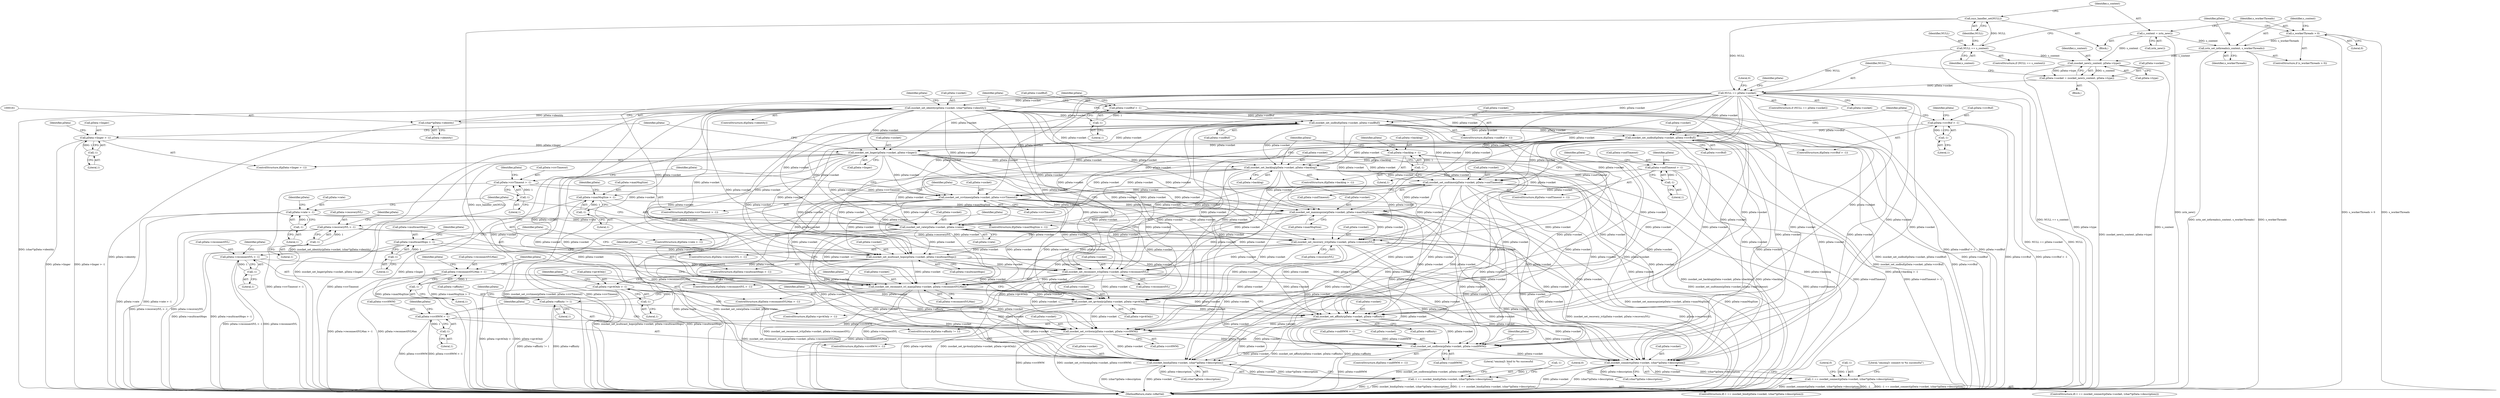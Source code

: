 digraph "0_rsyslog_062d0c671a29f7c6f7dff4a2f1f35df375bbb30b_0@API" {
"1000367" [label="(Call,zsocket_set_rcvhwm(pData->socket, pData->rcvHWM))"];
"1000186" [label="(Call,zsocket_set_sndbuf(pData->socket, pData->rcvBuf))"];
"1000156" [label="(Call,zsocket_set_identity(pData->socket, (char*)pData->identity))"];
"1000135" [label="(Call,NULL == pData->socket)"];
"1000113" [label="(Call,zsys_handler_set(NULL))"];
"1000109" [label="(Call,NULL == s_context)"];
"1000125" [label="(Call,pData->socket = zsocket_new(s_context, pData->type))"];
"1000129" [label="(Call,zsocket_new(s_context, pData->type))"];
"1000122" [label="(Call,zctx_set_iothreads(s_context, s_workerThreads))"];
"1000115" [label="(Call,s_context = zctx_new())"];
"1000119" [label="(Call,s_workerThreads > 0)"];
"1000160" [label="(Call,(char*)pData->identity)"];
"1000172" [label="(Call,zsocket_set_sndbuf(pData->socket, pData->sndBuf))"];
"1000166" [label="(Call,pData->sndBuf > -1)"];
"1000170" [label="(Call,-1)"];
"1000180" [label="(Call,pData->rcvBuf > -1)"];
"1000184" [label="(Call,-1)"];
"1000200" [label="(Call,zsocket_set_linger(pData->socket, pData->linger))"];
"1000194" [label="(Call,pData->linger > -1)"];
"1000198" [label="(Call,-1)"];
"1000284" [label="(Call,zsocket_set_recovery_ivl(pData->socket, pData->recoveryIVL))"];
"1000228" [label="(Call,zsocket_set_sndtimeo(pData->socket, pData->sndTimeout))"];
"1000214" [label="(Call,zsocket_set_backlog(pData->socket, pData->backlog))"];
"1000208" [label="(Call,pData->backlog > -1)"];
"1000212" [label="(Call,-1)"];
"1000222" [label="(Call,pData->sndTimeout > -1)"];
"1000226" [label="(Call,-1)"];
"1000270" [label="(Call,zsocket_set_rate(pData->socket, pData->rate))"];
"1000256" [label="(Call,zsocket_set_maxmsgsize(pData->socket, pData->maxMsgSize))"];
"1000242" [label="(Call,zsocket_set_rcvtimeo(pData->socket, pData->rcvTimeout))"];
"1000236" [label="(Call,pData->rcvTimeout > -1)"];
"1000240" [label="(Call,-1)"];
"1000250" [label="(Call,pData->maxMsgSize > -1)"];
"1000254" [label="(Call,-1)"];
"1000264" [label="(Call,pData->rate > -1)"];
"1000268" [label="(Call,-1)"];
"1000278" [label="(Call,pData->recoveryIVL > -1)"];
"1000282" [label="(Call,-1)"];
"1000298" [label="(Call,zsocket_set_multicast_hops(pData->socket, pData->multicastHops))"];
"1000292" [label="(Call,pData->multicastHops > -1)"];
"1000296" [label="(Call,-1)"];
"1000312" [label="(Call,zsocket_set_reconnect_ivl(pData->socket, pData->reconnectIVL))"];
"1000306" [label="(Call,pData->reconnectIVL > -1)"];
"1000310" [label="(Call,-1)"];
"1000353" [label="(Call,zsocket_set_affinity(pData->socket, pData->affinity))"];
"1000326" [label="(Call,zsocket_set_reconnect_ivl_max(pData->socket, pData->reconnectIVLMax))"];
"1000320" [label="(Call,pData->reconnectIVLMax > -1)"];
"1000324" [label="(Call,-1)"];
"1000340" [label="(Call,zsocket_set_ipv4only(pData->socket, pData->ipv4Only))"];
"1000334" [label="(Call,pData->ipv4Only > -1)"];
"1000338" [label="(Call,-1)"];
"1000348" [label="(Call,pData->affinity != 1)"];
"1000361" [label="(Call,pData->rcvHWM > -1)"];
"1000365" [label="(Call,-1)"];
"1000381" [label="(Call,zsocket_set_sndhwm(pData->socket, pData->sndHWM))"];
"1000399" [label="(Call,zsocket_bind(pData->socket, (char*)pData->description))"];
"1000396" [label="(Call,-1 == zsocket_bind(pData->socket, (char*)pData->description))"];
"1000431" [label="(Call,zsocket_connect(pData->socket, (char*)pData->description))"];
"1000428" [label="(Call,-1 == zsocket_connect(pData->socket, (char*)pData->description))"];
"1000396" [label="(Call,-1 == zsocket_bind(pData->socket, (char*)pData->description))"];
"1000381" [label="(Call,zsocket_set_sndhwm(pData->socket, pData->sndHWM))"];
"1000246" [label="(Call,pData->rcvTimeout)"];
"1000244" [label="(Identifier,pData)"];
"1000249" [label="(ControlStructure,if(pData->maxMsgSize > -1))"];
"1000195" [label="(Call,pData->linger)"];
"1000228" [label="(Call,zsocket_set_sndtimeo(pData->socket, pData->sndTimeout))"];
"1000180" [label="(Call,pData->rcvBuf > -1)"];
"1000272" [label="(Identifier,pData)"];
"1000296" [label="(Call,-1)"];
"1000354" [label="(Call,pData->socket)"];
"1000142" [label="(Literal,0)"];
"1000282" [label="(Call,-1)"];
"1000363" [label="(Identifier,pData)"];
"1000314" [label="(Identifier,pData)"];
"1000330" [label="(Call,pData->reconnectIVLMax)"];
"1000235" [label="(ControlStructure,if(pData->rcvTimeout > -1))"];
"1000123" [label="(Identifier,s_context)"];
"1000251" [label="(Call,pData->maxMsgSize)"];
"1000300" [label="(Identifier,pData)"];
"1000266" [label="(Identifier,pData)"];
"1000258" [label="(Identifier,pData)"];
"1000216" [label="(Identifier,pData)"];
"1000257" [label="(Call,pData->socket)"];
"1000111" [label="(Identifier,s_context)"];
"1000106" [label="(Block,)"];
"1000112" [label="(Block,)"];
"1000280" [label="(Identifier,pData)"];
"1000198" [label="(Call,-1)"];
"1000297" [label="(Literal,1)"];
"1000340" [label="(Call,zsocket_set_ipv4only(pData->socket, pData->ipv4Only))"];
"1000342" [label="(Identifier,pData)"];
"1000193" [label="(ControlStructure,if(pData->linger > -1))"];
"1000427" [label="(ControlStructure,if(-1 == zsocket_connect(pData->socket, (char*)pData->description)))"];
"1000241" [label="(Literal,1)"];
"1000212" [label="(Call,-1)"];
"1000236" [label="(Call,pData->rcvTimeout > -1)"];
"1000328" [label="(Identifier,pData)"];
"1000114" [label="(Identifier,NULL)"];
"1000277" [label="(ControlStructure,if(pData->recoveryIVL > -1))"];
"1000166" [label="(Call,pData->sndBuf > -1)"];
"1000181" [label="(Call,pData->rcvBuf)"];
"1000121" [label="(Literal,0)"];
"1000302" [label="(Call,pData->multicastHops)"];
"1000335" [label="(Call,pData->ipv4Only)"];
"1000182" [label="(Identifier,pData)"];
"1000194" [label="(Call,pData->linger > -1)"];
"1000213" [label="(Literal,1)"];
"1000385" [label="(Call,pData->sndHWM)"];
"1000210" [label="(Identifier,pData)"];
"1000350" [label="(Identifier,pData)"];
"1000400" [label="(Call,pData->socket)"];
"1000226" [label="(Call,-1)"];
"1000320" [label="(Call,pData->reconnectIVLMax > -1)"];
"1000344" [label="(Call,pData->ipv4Only)"];
"1000391" [label="(Identifier,pData)"];
"1000162" [label="(Call,pData->identity)"];
"1000156" [label="(Call,zsocket_set_identity(pData->socket, (char*)pData->identity))"];
"1000108" [label="(ControlStructure,if (NULL == s_context))"];
"1000242" [label="(Call,zsocket_set_rcvtimeo(pData->socket, pData->rcvTimeout))"];
"1000265" [label="(Call,pData->rate)"];
"1000118" [label="(ControlStructure,if (s_workerThreads > 0))"];
"1000375" [label="(Call,pData->sndHWM > -1)"];
"1000325" [label="(Literal,1)"];
"1000312" [label="(Call,zsocket_set_reconnect_ivl(pData->socket, pData->reconnectIVL))"];
"1000135" [label="(Call,NULL == pData->socket)"];
"1000284" [label="(Call,zsocket_set_recovery_ivl(pData->socket, pData->recoveryIVL))"];
"1000129" [label="(Call,zsocket_new(s_context, pData->type))"];
"1000176" [label="(Call,pData->sndBuf)"];
"1000232" [label="(Call,pData->sndTimeout)"];
"1000209" [label="(Call,pData->backlog)"];
"1000240" [label="(Call,-1)"];
"1000185" [label="(Literal,1)"];
"1000222" [label="(Call,pData->sndTimeout > -1)"];
"1000260" [label="(Call,pData->maxMsgSize)"];
"1000229" [label="(Call,pData->socket)"];
"1000252" [label="(Identifier,pData)"];
"1000274" [label="(Call,pData->rate)"];
"1000134" [label="(ControlStructure,if (NULL == pData->socket))"];
"1000442" [label="(Literal,0)"];
"1000366" [label="(Literal,1)"];
"1000298" [label="(Call,zsocket_set_multicast_hops(pData->socket, pData->multicastHops))"];
"1000431" [label="(Call,zsocket_connect(pData->socket, (char*)pData->description))"];
"1000305" [label="(ControlStructure,if(pData->reconnectIVL > -1))"];
"1000152" [label="(ControlStructure,if(pData->identity))"];
"1000207" [label="(ControlStructure,if(pData->backlog > -1))"];
"1000126" [label="(Call,pData->socket)"];
"1000238" [label="(Identifier,pData)"];
"1000199" [label="(Literal,1)"];
"1000324" [label="(Call,-1)"];
"1000263" [label="(ControlStructure,if(pData->rate > -1))"];
"1000341" [label="(Call,pData->socket)"];
"1000116" [label="(Identifier,s_context)"];
"1000214" [label="(Call,zsocket_set_backlog(pData->socket, pData->backlog))"];
"1000137" [label="(Call,pData->socket)"];
"1000204" [label="(Call,pData->linger)"];
"1000285" [label="(Call,pData->socket)"];
"1000269" [label="(Literal,1)"];
"1000171" [label="(Literal,1)"];
"1000256" [label="(Call,zsocket_set_maxmsgsize(pData->socket, pData->maxMsgSize))"];
"1000188" [label="(Identifier,pData)"];
"1000255" [label="(Literal,1)"];
"1000279" [label="(Call,pData->recoveryIVL)"];
"1000250" [label="(Call,pData->maxMsgSize > -1)"];
"1000459" [label="(MethodReturn,static rsRetVal)"];
"1000352" [label="(Literal,1)"];
"1000432" [label="(Call,pData->socket)"];
"1000334" [label="(Call,pData->ipv4Only > -1)"];
"1000327" [label="(Call,pData->socket)"];
"1000365" [label="(Call,-1)"];
"1000336" [label="(Identifier,pData)"];
"1000154" [label="(Identifier,pData)"];
"1000362" [label="(Call,pData->rcvHWM)"];
"1000117" [label="(Call,zctx_new())"];
"1000119" [label="(Call,s_workerThreads > 0)"];
"1000237" [label="(Call,pData->rcvTimeout)"];
"1000268" [label="(Call,-1)"];
"1000283" [label="(Literal,1)"];
"1000353" [label="(Call,zsocket_set_affinity(pData->socket, pData->affinity))"];
"1000110" [label="(Identifier,NULL)"];
"1000173" [label="(Call,pData->socket)"];
"1000170" [label="(Call,-1)"];
"1000395" [label="(ControlStructure,if(-1 == zsocket_bind(pData->socket, (char*)pData->description)))"];
"1000374" [label="(ControlStructure,if(pData->sndHWM > -1))"];
"1000270" [label="(Call,zsocket_set_rate(pData->socket, pData->rate))"];
"1000223" [label="(Call,pData->sndTimeout)"];
"1000308" [label="(Identifier,pData)"];
"1000113" [label="(Call,zsys_handler_set(NULL))"];
"1000421" [label="(Literal,\"omzmq3: bind to %s successful\n\")"];
"1000254" [label="(Call,-1)"];
"1000311" [label="(Literal,1)"];
"1000347" [label="(ControlStructure,if(pData->affinity != 1))"];
"1000349" [label="(Call,pData->affinity)"];
"1000397" [label="(Call,-1)"];
"1000357" [label="(Call,pData->affinity)"];
"1000310" [label="(Call,-1)"];
"1000165" [label="(ControlStructure,if(pData->sndBuf > -1))"];
"1000382" [label="(Call,pData->socket)"];
"1000202" [label="(Identifier,pData)"];
"1000339" [label="(Literal,1)"];
"1000371" [label="(Call,pData->rcvHWM)"];
"1000367" [label="(Call,zsocket_set_rcvhwm(pData->socket, pData->rcvHWM))"];
"1000122" [label="(Call,zctx_set_iothreads(s_context, s_workerThreads))"];
"1000187" [label="(Call,pData->socket)"];
"1000326" [label="(Call,zsocket_set_reconnect_ivl_max(pData->socket, pData->reconnectIVLMax))"];
"1000196" [label="(Identifier,pData)"];
"1000333" [label="(ControlStructure,if(pData->ipv4Only > -1))"];
"1000167" [label="(Call,pData->sndBuf)"];
"1000360" [label="(ControlStructure,if(pData->rcvHWM > -1))"];
"1000127" [label="(Identifier,pData)"];
"1000307" [label="(Call,pData->reconnectIVL)"];
"1000286" [label="(Identifier,pData)"];
"1000403" [label="(Call,(char*)pData->description)"];
"1000243" [label="(Call,pData->socket)"];
"1000338" [label="(Call,-1)"];
"1000299" [label="(Call,pData->socket)"];
"1000361" [label="(Call,pData->rcvHWM > -1)"];
"1000291" [label="(ControlStructure,if(pData->multicastHops > -1))"];
"1000109" [label="(Call,NULL == s_context)"];
"1000190" [label="(Call,pData->rcvBuf)"];
"1000428" [label="(Call,-1 == zsocket_connect(pData->socket, (char*)pData->description))"];
"1000124" [label="(Identifier,s_workerThreads)"];
"1000399" [label="(Call,zsocket_bind(pData->socket, (char*)pData->description))"];
"1000369" [label="(Identifier,pData)"];
"1000157" [label="(Call,pData->socket)"];
"1000321" [label="(Call,pData->reconnectIVLMax)"];
"1000294" [label="(Identifier,pData)"];
"1000200" [label="(Call,zsocket_set_linger(pData->socket, pData->linger))"];
"1000168" [label="(Identifier,pData)"];
"1000316" [label="(Call,pData->reconnectIVL)"];
"1000115" [label="(Call,s_context = zctx_new())"];
"1000348" [label="(Call,pData->affinity != 1)"];
"1000227" [label="(Literal,1)"];
"1000186" [label="(Call,zsocket_set_sndbuf(pData->socket, pData->rcvBuf))"];
"1000136" [label="(Identifier,NULL)"];
"1000319" [label="(ControlStructure,if(pData->reconnectIVLMax > -1))"];
"1000172" [label="(Call,zsocket_set_sndbuf(pData->socket, pData->sndBuf))"];
"1000160" [label="(Call,(char*)pData->identity)"];
"1000174" [label="(Identifier,pData)"];
"1000355" [label="(Identifier,pData)"];
"1000377" [label="(Identifier,pData)"];
"1000131" [label="(Call,pData->type)"];
"1000221" [label="(ControlStructure,if(pData->sndTimeout > -1))"];
"1000230" [label="(Identifier,pData)"];
"1000313" [label="(Call,pData->socket)"];
"1000184" [label="(Call,-1)"];
"1000429" [label="(Call,-1)"];
"1000271" [label="(Call,pData->socket)"];
"1000292" [label="(Call,pData->multicastHops > -1)"];
"1000201" [label="(Call,pData->socket)"];
"1000125" [label="(Call,pData->socket = zsocket_new(s_context, pData->type))"];
"1000306" [label="(Call,pData->reconnectIVL > -1)"];
"1000120" [label="(Identifier,s_workerThreads)"];
"1000453" [label="(Literal,\"omzmq3: connect to %s successful\")"];
"1000288" [label="(Call,pData->recoveryIVL)"];
"1000224" [label="(Identifier,pData)"];
"1000322" [label="(Identifier,pData)"];
"1000264" [label="(Call,pData->rate > -1)"];
"1000278" [label="(Call,pData->recoveryIVL > -1)"];
"1000410" [label="(Literal,0)"];
"1000130" [label="(Identifier,s_context)"];
"1000208" [label="(Call,pData->backlog > -1)"];
"1000218" [label="(Call,pData->backlog)"];
"1000435" [label="(Call,(char*)pData->description)"];
"1000179" [label="(ControlStructure,if(pData->rcvBuf > -1))"];
"1000368" [label="(Call,pData->socket)"];
"1000293" [label="(Call,pData->multicastHops)"];
"1000215" [label="(Call,pData->socket)"];
"1000367" -> "1000360"  [label="AST: "];
"1000367" -> "1000371"  [label="CFG: "];
"1000368" -> "1000367"  [label="AST: "];
"1000371" -> "1000367"  [label="AST: "];
"1000377" -> "1000367"  [label="CFG: "];
"1000367" -> "1000459"  [label="DDG: zsocket_set_rcvhwm(pData->socket, pData->rcvHWM)"];
"1000367" -> "1000459"  [label="DDG: pData->rcvHWM"];
"1000186" -> "1000367"  [label="DDG: pData->socket"];
"1000200" -> "1000367"  [label="DDG: pData->socket"];
"1000284" -> "1000367"  [label="DDG: pData->socket"];
"1000156" -> "1000367"  [label="DDG: pData->socket"];
"1000298" -> "1000367"  [label="DDG: pData->socket"];
"1000312" -> "1000367"  [label="DDG: pData->socket"];
"1000228" -> "1000367"  [label="DDG: pData->socket"];
"1000172" -> "1000367"  [label="DDG: pData->socket"];
"1000214" -> "1000367"  [label="DDG: pData->socket"];
"1000256" -> "1000367"  [label="DDG: pData->socket"];
"1000353" -> "1000367"  [label="DDG: pData->socket"];
"1000326" -> "1000367"  [label="DDG: pData->socket"];
"1000340" -> "1000367"  [label="DDG: pData->socket"];
"1000270" -> "1000367"  [label="DDG: pData->socket"];
"1000135" -> "1000367"  [label="DDG: pData->socket"];
"1000242" -> "1000367"  [label="DDG: pData->socket"];
"1000361" -> "1000367"  [label="DDG: pData->rcvHWM"];
"1000367" -> "1000381"  [label="DDG: pData->socket"];
"1000367" -> "1000399"  [label="DDG: pData->socket"];
"1000367" -> "1000431"  [label="DDG: pData->socket"];
"1000186" -> "1000179"  [label="AST: "];
"1000186" -> "1000190"  [label="CFG: "];
"1000187" -> "1000186"  [label="AST: "];
"1000190" -> "1000186"  [label="AST: "];
"1000196" -> "1000186"  [label="CFG: "];
"1000186" -> "1000459"  [label="DDG: pData->rcvBuf"];
"1000186" -> "1000459"  [label="DDG: zsocket_set_sndbuf(pData->socket, pData->rcvBuf)"];
"1000156" -> "1000186"  [label="DDG: pData->socket"];
"1000172" -> "1000186"  [label="DDG: pData->socket"];
"1000135" -> "1000186"  [label="DDG: pData->socket"];
"1000180" -> "1000186"  [label="DDG: pData->rcvBuf"];
"1000186" -> "1000200"  [label="DDG: pData->socket"];
"1000186" -> "1000214"  [label="DDG: pData->socket"];
"1000186" -> "1000228"  [label="DDG: pData->socket"];
"1000186" -> "1000242"  [label="DDG: pData->socket"];
"1000186" -> "1000256"  [label="DDG: pData->socket"];
"1000186" -> "1000270"  [label="DDG: pData->socket"];
"1000186" -> "1000284"  [label="DDG: pData->socket"];
"1000186" -> "1000298"  [label="DDG: pData->socket"];
"1000186" -> "1000312"  [label="DDG: pData->socket"];
"1000186" -> "1000326"  [label="DDG: pData->socket"];
"1000186" -> "1000340"  [label="DDG: pData->socket"];
"1000186" -> "1000353"  [label="DDG: pData->socket"];
"1000186" -> "1000381"  [label="DDG: pData->socket"];
"1000186" -> "1000399"  [label="DDG: pData->socket"];
"1000186" -> "1000431"  [label="DDG: pData->socket"];
"1000156" -> "1000152"  [label="AST: "];
"1000156" -> "1000160"  [label="CFG: "];
"1000157" -> "1000156"  [label="AST: "];
"1000160" -> "1000156"  [label="AST: "];
"1000168" -> "1000156"  [label="CFG: "];
"1000156" -> "1000459"  [label="DDG: (char*)pData->identity"];
"1000156" -> "1000459"  [label="DDG: zsocket_set_identity(pData->socket, (char*)pData->identity)"];
"1000135" -> "1000156"  [label="DDG: pData->socket"];
"1000160" -> "1000156"  [label="DDG: pData->identity"];
"1000156" -> "1000172"  [label="DDG: pData->socket"];
"1000156" -> "1000200"  [label="DDG: pData->socket"];
"1000156" -> "1000214"  [label="DDG: pData->socket"];
"1000156" -> "1000228"  [label="DDG: pData->socket"];
"1000156" -> "1000242"  [label="DDG: pData->socket"];
"1000156" -> "1000256"  [label="DDG: pData->socket"];
"1000156" -> "1000270"  [label="DDG: pData->socket"];
"1000156" -> "1000284"  [label="DDG: pData->socket"];
"1000156" -> "1000298"  [label="DDG: pData->socket"];
"1000156" -> "1000312"  [label="DDG: pData->socket"];
"1000156" -> "1000326"  [label="DDG: pData->socket"];
"1000156" -> "1000340"  [label="DDG: pData->socket"];
"1000156" -> "1000353"  [label="DDG: pData->socket"];
"1000156" -> "1000381"  [label="DDG: pData->socket"];
"1000156" -> "1000399"  [label="DDG: pData->socket"];
"1000156" -> "1000431"  [label="DDG: pData->socket"];
"1000135" -> "1000134"  [label="AST: "];
"1000135" -> "1000137"  [label="CFG: "];
"1000136" -> "1000135"  [label="AST: "];
"1000137" -> "1000135"  [label="AST: "];
"1000142" -> "1000135"  [label="CFG: "];
"1000154" -> "1000135"  [label="CFG: "];
"1000135" -> "1000459"  [label="DDG: NULL == pData->socket"];
"1000135" -> "1000459"  [label="DDG: NULL"];
"1000113" -> "1000135"  [label="DDG: NULL"];
"1000109" -> "1000135"  [label="DDG: NULL"];
"1000125" -> "1000135"  [label="DDG: pData->socket"];
"1000135" -> "1000172"  [label="DDG: pData->socket"];
"1000135" -> "1000200"  [label="DDG: pData->socket"];
"1000135" -> "1000214"  [label="DDG: pData->socket"];
"1000135" -> "1000228"  [label="DDG: pData->socket"];
"1000135" -> "1000242"  [label="DDG: pData->socket"];
"1000135" -> "1000256"  [label="DDG: pData->socket"];
"1000135" -> "1000270"  [label="DDG: pData->socket"];
"1000135" -> "1000284"  [label="DDG: pData->socket"];
"1000135" -> "1000298"  [label="DDG: pData->socket"];
"1000135" -> "1000312"  [label="DDG: pData->socket"];
"1000135" -> "1000326"  [label="DDG: pData->socket"];
"1000135" -> "1000340"  [label="DDG: pData->socket"];
"1000135" -> "1000353"  [label="DDG: pData->socket"];
"1000135" -> "1000381"  [label="DDG: pData->socket"];
"1000135" -> "1000399"  [label="DDG: pData->socket"];
"1000135" -> "1000431"  [label="DDG: pData->socket"];
"1000113" -> "1000112"  [label="AST: "];
"1000113" -> "1000114"  [label="CFG: "];
"1000114" -> "1000113"  [label="AST: "];
"1000116" -> "1000113"  [label="CFG: "];
"1000113" -> "1000459"  [label="DDG: zsys_handler_set(NULL)"];
"1000109" -> "1000113"  [label="DDG: NULL"];
"1000109" -> "1000108"  [label="AST: "];
"1000109" -> "1000111"  [label="CFG: "];
"1000110" -> "1000109"  [label="AST: "];
"1000111" -> "1000109"  [label="AST: "];
"1000114" -> "1000109"  [label="CFG: "];
"1000127" -> "1000109"  [label="CFG: "];
"1000109" -> "1000459"  [label="DDG: NULL == s_context"];
"1000109" -> "1000129"  [label="DDG: s_context"];
"1000125" -> "1000106"  [label="AST: "];
"1000125" -> "1000129"  [label="CFG: "];
"1000126" -> "1000125"  [label="AST: "];
"1000129" -> "1000125"  [label="AST: "];
"1000136" -> "1000125"  [label="CFG: "];
"1000125" -> "1000459"  [label="DDG: zsocket_new(s_context, pData->type)"];
"1000129" -> "1000125"  [label="DDG: s_context"];
"1000129" -> "1000125"  [label="DDG: pData->type"];
"1000129" -> "1000131"  [label="CFG: "];
"1000130" -> "1000129"  [label="AST: "];
"1000131" -> "1000129"  [label="AST: "];
"1000129" -> "1000459"  [label="DDG: s_context"];
"1000129" -> "1000459"  [label="DDG: pData->type"];
"1000122" -> "1000129"  [label="DDG: s_context"];
"1000115" -> "1000129"  [label="DDG: s_context"];
"1000122" -> "1000118"  [label="AST: "];
"1000122" -> "1000124"  [label="CFG: "];
"1000123" -> "1000122"  [label="AST: "];
"1000124" -> "1000122"  [label="AST: "];
"1000127" -> "1000122"  [label="CFG: "];
"1000122" -> "1000459"  [label="DDG: zctx_set_iothreads(s_context, s_workerThreads)"];
"1000122" -> "1000459"  [label="DDG: s_workerThreads"];
"1000115" -> "1000122"  [label="DDG: s_context"];
"1000119" -> "1000122"  [label="DDG: s_workerThreads"];
"1000115" -> "1000112"  [label="AST: "];
"1000115" -> "1000117"  [label="CFG: "];
"1000116" -> "1000115"  [label="AST: "];
"1000117" -> "1000115"  [label="AST: "];
"1000120" -> "1000115"  [label="CFG: "];
"1000115" -> "1000459"  [label="DDG: zctx_new()"];
"1000119" -> "1000118"  [label="AST: "];
"1000119" -> "1000121"  [label="CFG: "];
"1000120" -> "1000119"  [label="AST: "];
"1000121" -> "1000119"  [label="AST: "];
"1000123" -> "1000119"  [label="CFG: "];
"1000127" -> "1000119"  [label="CFG: "];
"1000119" -> "1000459"  [label="DDG: s_workerThreads"];
"1000119" -> "1000459"  [label="DDG: s_workerThreads > 0"];
"1000160" -> "1000162"  [label="CFG: "];
"1000161" -> "1000160"  [label="AST: "];
"1000162" -> "1000160"  [label="AST: "];
"1000160" -> "1000459"  [label="DDG: pData->identity"];
"1000172" -> "1000165"  [label="AST: "];
"1000172" -> "1000176"  [label="CFG: "];
"1000173" -> "1000172"  [label="AST: "];
"1000176" -> "1000172"  [label="AST: "];
"1000182" -> "1000172"  [label="CFG: "];
"1000172" -> "1000459"  [label="DDG: zsocket_set_sndbuf(pData->socket, pData->sndBuf)"];
"1000172" -> "1000459"  [label="DDG: pData->sndBuf"];
"1000166" -> "1000172"  [label="DDG: pData->sndBuf"];
"1000172" -> "1000200"  [label="DDG: pData->socket"];
"1000172" -> "1000214"  [label="DDG: pData->socket"];
"1000172" -> "1000228"  [label="DDG: pData->socket"];
"1000172" -> "1000242"  [label="DDG: pData->socket"];
"1000172" -> "1000256"  [label="DDG: pData->socket"];
"1000172" -> "1000270"  [label="DDG: pData->socket"];
"1000172" -> "1000284"  [label="DDG: pData->socket"];
"1000172" -> "1000298"  [label="DDG: pData->socket"];
"1000172" -> "1000312"  [label="DDG: pData->socket"];
"1000172" -> "1000326"  [label="DDG: pData->socket"];
"1000172" -> "1000340"  [label="DDG: pData->socket"];
"1000172" -> "1000353"  [label="DDG: pData->socket"];
"1000172" -> "1000381"  [label="DDG: pData->socket"];
"1000172" -> "1000399"  [label="DDG: pData->socket"];
"1000172" -> "1000431"  [label="DDG: pData->socket"];
"1000166" -> "1000165"  [label="AST: "];
"1000166" -> "1000170"  [label="CFG: "];
"1000167" -> "1000166"  [label="AST: "];
"1000170" -> "1000166"  [label="AST: "];
"1000174" -> "1000166"  [label="CFG: "];
"1000182" -> "1000166"  [label="CFG: "];
"1000166" -> "1000459"  [label="DDG: pData->sndBuf > -1"];
"1000166" -> "1000459"  [label="DDG: pData->sndBuf"];
"1000170" -> "1000166"  [label="DDG: 1"];
"1000170" -> "1000171"  [label="CFG: "];
"1000171" -> "1000170"  [label="AST: "];
"1000180" -> "1000179"  [label="AST: "];
"1000180" -> "1000184"  [label="CFG: "];
"1000181" -> "1000180"  [label="AST: "];
"1000184" -> "1000180"  [label="AST: "];
"1000188" -> "1000180"  [label="CFG: "];
"1000196" -> "1000180"  [label="CFG: "];
"1000180" -> "1000459"  [label="DDG: pData->rcvBuf"];
"1000180" -> "1000459"  [label="DDG: pData->rcvBuf > -1"];
"1000184" -> "1000180"  [label="DDG: 1"];
"1000184" -> "1000185"  [label="CFG: "];
"1000185" -> "1000184"  [label="AST: "];
"1000200" -> "1000193"  [label="AST: "];
"1000200" -> "1000204"  [label="CFG: "];
"1000201" -> "1000200"  [label="AST: "];
"1000204" -> "1000200"  [label="AST: "];
"1000210" -> "1000200"  [label="CFG: "];
"1000200" -> "1000459"  [label="DDG: zsocket_set_linger(pData->socket, pData->linger)"];
"1000200" -> "1000459"  [label="DDG: pData->linger"];
"1000194" -> "1000200"  [label="DDG: pData->linger"];
"1000200" -> "1000214"  [label="DDG: pData->socket"];
"1000200" -> "1000228"  [label="DDG: pData->socket"];
"1000200" -> "1000242"  [label="DDG: pData->socket"];
"1000200" -> "1000256"  [label="DDG: pData->socket"];
"1000200" -> "1000270"  [label="DDG: pData->socket"];
"1000200" -> "1000284"  [label="DDG: pData->socket"];
"1000200" -> "1000298"  [label="DDG: pData->socket"];
"1000200" -> "1000312"  [label="DDG: pData->socket"];
"1000200" -> "1000326"  [label="DDG: pData->socket"];
"1000200" -> "1000340"  [label="DDG: pData->socket"];
"1000200" -> "1000353"  [label="DDG: pData->socket"];
"1000200" -> "1000381"  [label="DDG: pData->socket"];
"1000200" -> "1000399"  [label="DDG: pData->socket"];
"1000200" -> "1000431"  [label="DDG: pData->socket"];
"1000194" -> "1000193"  [label="AST: "];
"1000194" -> "1000198"  [label="CFG: "];
"1000195" -> "1000194"  [label="AST: "];
"1000198" -> "1000194"  [label="AST: "];
"1000202" -> "1000194"  [label="CFG: "];
"1000210" -> "1000194"  [label="CFG: "];
"1000194" -> "1000459"  [label="DDG: pData->linger > -1"];
"1000194" -> "1000459"  [label="DDG: pData->linger"];
"1000198" -> "1000194"  [label="DDG: 1"];
"1000198" -> "1000199"  [label="CFG: "];
"1000199" -> "1000198"  [label="AST: "];
"1000284" -> "1000277"  [label="AST: "];
"1000284" -> "1000288"  [label="CFG: "];
"1000285" -> "1000284"  [label="AST: "];
"1000288" -> "1000284"  [label="AST: "];
"1000294" -> "1000284"  [label="CFG: "];
"1000284" -> "1000459"  [label="DDG: zsocket_set_recovery_ivl(pData->socket, pData->recoveryIVL)"];
"1000284" -> "1000459"  [label="DDG: pData->recoveryIVL"];
"1000228" -> "1000284"  [label="DDG: pData->socket"];
"1000270" -> "1000284"  [label="DDG: pData->socket"];
"1000214" -> "1000284"  [label="DDG: pData->socket"];
"1000256" -> "1000284"  [label="DDG: pData->socket"];
"1000242" -> "1000284"  [label="DDG: pData->socket"];
"1000278" -> "1000284"  [label="DDG: pData->recoveryIVL"];
"1000284" -> "1000298"  [label="DDG: pData->socket"];
"1000284" -> "1000312"  [label="DDG: pData->socket"];
"1000284" -> "1000326"  [label="DDG: pData->socket"];
"1000284" -> "1000340"  [label="DDG: pData->socket"];
"1000284" -> "1000353"  [label="DDG: pData->socket"];
"1000284" -> "1000381"  [label="DDG: pData->socket"];
"1000284" -> "1000399"  [label="DDG: pData->socket"];
"1000284" -> "1000431"  [label="DDG: pData->socket"];
"1000228" -> "1000221"  [label="AST: "];
"1000228" -> "1000232"  [label="CFG: "];
"1000229" -> "1000228"  [label="AST: "];
"1000232" -> "1000228"  [label="AST: "];
"1000238" -> "1000228"  [label="CFG: "];
"1000228" -> "1000459"  [label="DDG: zsocket_set_sndtimeo(pData->socket, pData->sndTimeout)"];
"1000228" -> "1000459"  [label="DDG: pData->sndTimeout"];
"1000214" -> "1000228"  [label="DDG: pData->socket"];
"1000222" -> "1000228"  [label="DDG: pData->sndTimeout"];
"1000228" -> "1000242"  [label="DDG: pData->socket"];
"1000228" -> "1000256"  [label="DDG: pData->socket"];
"1000228" -> "1000270"  [label="DDG: pData->socket"];
"1000228" -> "1000298"  [label="DDG: pData->socket"];
"1000228" -> "1000312"  [label="DDG: pData->socket"];
"1000228" -> "1000326"  [label="DDG: pData->socket"];
"1000228" -> "1000340"  [label="DDG: pData->socket"];
"1000228" -> "1000353"  [label="DDG: pData->socket"];
"1000228" -> "1000381"  [label="DDG: pData->socket"];
"1000228" -> "1000399"  [label="DDG: pData->socket"];
"1000228" -> "1000431"  [label="DDG: pData->socket"];
"1000214" -> "1000207"  [label="AST: "];
"1000214" -> "1000218"  [label="CFG: "];
"1000215" -> "1000214"  [label="AST: "];
"1000218" -> "1000214"  [label="AST: "];
"1000224" -> "1000214"  [label="CFG: "];
"1000214" -> "1000459"  [label="DDG: zsocket_set_backlog(pData->socket, pData->backlog)"];
"1000214" -> "1000459"  [label="DDG: pData->backlog"];
"1000208" -> "1000214"  [label="DDG: pData->backlog"];
"1000214" -> "1000242"  [label="DDG: pData->socket"];
"1000214" -> "1000256"  [label="DDG: pData->socket"];
"1000214" -> "1000270"  [label="DDG: pData->socket"];
"1000214" -> "1000298"  [label="DDG: pData->socket"];
"1000214" -> "1000312"  [label="DDG: pData->socket"];
"1000214" -> "1000326"  [label="DDG: pData->socket"];
"1000214" -> "1000340"  [label="DDG: pData->socket"];
"1000214" -> "1000353"  [label="DDG: pData->socket"];
"1000214" -> "1000381"  [label="DDG: pData->socket"];
"1000214" -> "1000399"  [label="DDG: pData->socket"];
"1000214" -> "1000431"  [label="DDG: pData->socket"];
"1000208" -> "1000207"  [label="AST: "];
"1000208" -> "1000212"  [label="CFG: "];
"1000209" -> "1000208"  [label="AST: "];
"1000212" -> "1000208"  [label="AST: "];
"1000216" -> "1000208"  [label="CFG: "];
"1000224" -> "1000208"  [label="CFG: "];
"1000208" -> "1000459"  [label="DDG: pData->backlog"];
"1000208" -> "1000459"  [label="DDG: pData->backlog > -1"];
"1000212" -> "1000208"  [label="DDG: 1"];
"1000212" -> "1000213"  [label="CFG: "];
"1000213" -> "1000212"  [label="AST: "];
"1000222" -> "1000221"  [label="AST: "];
"1000222" -> "1000226"  [label="CFG: "];
"1000223" -> "1000222"  [label="AST: "];
"1000226" -> "1000222"  [label="AST: "];
"1000230" -> "1000222"  [label="CFG: "];
"1000238" -> "1000222"  [label="CFG: "];
"1000222" -> "1000459"  [label="DDG: pData->sndTimeout"];
"1000222" -> "1000459"  [label="DDG: pData->sndTimeout > -1"];
"1000226" -> "1000222"  [label="DDG: 1"];
"1000226" -> "1000227"  [label="CFG: "];
"1000227" -> "1000226"  [label="AST: "];
"1000270" -> "1000263"  [label="AST: "];
"1000270" -> "1000274"  [label="CFG: "];
"1000271" -> "1000270"  [label="AST: "];
"1000274" -> "1000270"  [label="AST: "];
"1000280" -> "1000270"  [label="CFG: "];
"1000270" -> "1000459"  [label="DDG: pData->rate"];
"1000270" -> "1000459"  [label="DDG: zsocket_set_rate(pData->socket, pData->rate)"];
"1000256" -> "1000270"  [label="DDG: pData->socket"];
"1000242" -> "1000270"  [label="DDG: pData->socket"];
"1000264" -> "1000270"  [label="DDG: pData->rate"];
"1000270" -> "1000298"  [label="DDG: pData->socket"];
"1000270" -> "1000312"  [label="DDG: pData->socket"];
"1000270" -> "1000326"  [label="DDG: pData->socket"];
"1000270" -> "1000340"  [label="DDG: pData->socket"];
"1000270" -> "1000353"  [label="DDG: pData->socket"];
"1000270" -> "1000381"  [label="DDG: pData->socket"];
"1000270" -> "1000399"  [label="DDG: pData->socket"];
"1000270" -> "1000431"  [label="DDG: pData->socket"];
"1000256" -> "1000249"  [label="AST: "];
"1000256" -> "1000260"  [label="CFG: "];
"1000257" -> "1000256"  [label="AST: "];
"1000260" -> "1000256"  [label="AST: "];
"1000266" -> "1000256"  [label="CFG: "];
"1000256" -> "1000459"  [label="DDG: pData->maxMsgSize"];
"1000256" -> "1000459"  [label="DDG: zsocket_set_maxmsgsize(pData->socket, pData->maxMsgSize)"];
"1000242" -> "1000256"  [label="DDG: pData->socket"];
"1000250" -> "1000256"  [label="DDG: pData->maxMsgSize"];
"1000256" -> "1000298"  [label="DDG: pData->socket"];
"1000256" -> "1000312"  [label="DDG: pData->socket"];
"1000256" -> "1000326"  [label="DDG: pData->socket"];
"1000256" -> "1000340"  [label="DDG: pData->socket"];
"1000256" -> "1000353"  [label="DDG: pData->socket"];
"1000256" -> "1000381"  [label="DDG: pData->socket"];
"1000256" -> "1000399"  [label="DDG: pData->socket"];
"1000256" -> "1000431"  [label="DDG: pData->socket"];
"1000242" -> "1000235"  [label="AST: "];
"1000242" -> "1000246"  [label="CFG: "];
"1000243" -> "1000242"  [label="AST: "];
"1000246" -> "1000242"  [label="AST: "];
"1000252" -> "1000242"  [label="CFG: "];
"1000242" -> "1000459"  [label="DDG: zsocket_set_rcvtimeo(pData->socket, pData->rcvTimeout)"];
"1000242" -> "1000459"  [label="DDG: pData->rcvTimeout"];
"1000236" -> "1000242"  [label="DDG: pData->rcvTimeout"];
"1000242" -> "1000298"  [label="DDG: pData->socket"];
"1000242" -> "1000312"  [label="DDG: pData->socket"];
"1000242" -> "1000326"  [label="DDG: pData->socket"];
"1000242" -> "1000340"  [label="DDG: pData->socket"];
"1000242" -> "1000353"  [label="DDG: pData->socket"];
"1000242" -> "1000381"  [label="DDG: pData->socket"];
"1000242" -> "1000399"  [label="DDG: pData->socket"];
"1000242" -> "1000431"  [label="DDG: pData->socket"];
"1000236" -> "1000235"  [label="AST: "];
"1000236" -> "1000240"  [label="CFG: "];
"1000237" -> "1000236"  [label="AST: "];
"1000240" -> "1000236"  [label="AST: "];
"1000244" -> "1000236"  [label="CFG: "];
"1000252" -> "1000236"  [label="CFG: "];
"1000236" -> "1000459"  [label="DDG: pData->rcvTimeout"];
"1000236" -> "1000459"  [label="DDG: pData->rcvTimeout > -1"];
"1000240" -> "1000236"  [label="DDG: 1"];
"1000240" -> "1000241"  [label="CFG: "];
"1000241" -> "1000240"  [label="AST: "];
"1000250" -> "1000249"  [label="AST: "];
"1000250" -> "1000254"  [label="CFG: "];
"1000251" -> "1000250"  [label="AST: "];
"1000254" -> "1000250"  [label="AST: "];
"1000258" -> "1000250"  [label="CFG: "];
"1000266" -> "1000250"  [label="CFG: "];
"1000250" -> "1000459"  [label="DDG: pData->maxMsgSize"];
"1000250" -> "1000459"  [label="DDG: pData->maxMsgSize > -1"];
"1000254" -> "1000250"  [label="DDG: 1"];
"1000254" -> "1000255"  [label="CFG: "];
"1000255" -> "1000254"  [label="AST: "];
"1000264" -> "1000263"  [label="AST: "];
"1000264" -> "1000268"  [label="CFG: "];
"1000265" -> "1000264"  [label="AST: "];
"1000268" -> "1000264"  [label="AST: "];
"1000272" -> "1000264"  [label="CFG: "];
"1000280" -> "1000264"  [label="CFG: "];
"1000264" -> "1000459"  [label="DDG: pData->rate"];
"1000264" -> "1000459"  [label="DDG: pData->rate > -1"];
"1000268" -> "1000264"  [label="DDG: 1"];
"1000268" -> "1000269"  [label="CFG: "];
"1000269" -> "1000268"  [label="AST: "];
"1000278" -> "1000277"  [label="AST: "];
"1000278" -> "1000282"  [label="CFG: "];
"1000279" -> "1000278"  [label="AST: "];
"1000282" -> "1000278"  [label="AST: "];
"1000286" -> "1000278"  [label="CFG: "];
"1000294" -> "1000278"  [label="CFG: "];
"1000278" -> "1000459"  [label="DDG: pData->recoveryIVL > -1"];
"1000278" -> "1000459"  [label="DDG: pData->recoveryIVL"];
"1000282" -> "1000278"  [label="DDG: 1"];
"1000282" -> "1000283"  [label="CFG: "];
"1000283" -> "1000282"  [label="AST: "];
"1000298" -> "1000291"  [label="AST: "];
"1000298" -> "1000302"  [label="CFG: "];
"1000299" -> "1000298"  [label="AST: "];
"1000302" -> "1000298"  [label="AST: "];
"1000308" -> "1000298"  [label="CFG: "];
"1000298" -> "1000459"  [label="DDG: zsocket_set_multicast_hops(pData->socket, pData->multicastHops)"];
"1000298" -> "1000459"  [label="DDG: pData->multicastHops"];
"1000292" -> "1000298"  [label="DDG: pData->multicastHops"];
"1000298" -> "1000312"  [label="DDG: pData->socket"];
"1000298" -> "1000326"  [label="DDG: pData->socket"];
"1000298" -> "1000340"  [label="DDG: pData->socket"];
"1000298" -> "1000353"  [label="DDG: pData->socket"];
"1000298" -> "1000381"  [label="DDG: pData->socket"];
"1000298" -> "1000399"  [label="DDG: pData->socket"];
"1000298" -> "1000431"  [label="DDG: pData->socket"];
"1000292" -> "1000291"  [label="AST: "];
"1000292" -> "1000296"  [label="CFG: "];
"1000293" -> "1000292"  [label="AST: "];
"1000296" -> "1000292"  [label="AST: "];
"1000300" -> "1000292"  [label="CFG: "];
"1000308" -> "1000292"  [label="CFG: "];
"1000292" -> "1000459"  [label="DDG: pData->multicastHops > -1"];
"1000292" -> "1000459"  [label="DDG: pData->multicastHops"];
"1000296" -> "1000292"  [label="DDG: 1"];
"1000296" -> "1000297"  [label="CFG: "];
"1000297" -> "1000296"  [label="AST: "];
"1000312" -> "1000305"  [label="AST: "];
"1000312" -> "1000316"  [label="CFG: "];
"1000313" -> "1000312"  [label="AST: "];
"1000316" -> "1000312"  [label="AST: "];
"1000322" -> "1000312"  [label="CFG: "];
"1000312" -> "1000459"  [label="DDG: zsocket_set_reconnect_ivl(pData->socket, pData->reconnectIVL)"];
"1000312" -> "1000459"  [label="DDG: pData->reconnectIVL"];
"1000306" -> "1000312"  [label="DDG: pData->reconnectIVL"];
"1000312" -> "1000326"  [label="DDG: pData->socket"];
"1000312" -> "1000340"  [label="DDG: pData->socket"];
"1000312" -> "1000353"  [label="DDG: pData->socket"];
"1000312" -> "1000381"  [label="DDG: pData->socket"];
"1000312" -> "1000399"  [label="DDG: pData->socket"];
"1000312" -> "1000431"  [label="DDG: pData->socket"];
"1000306" -> "1000305"  [label="AST: "];
"1000306" -> "1000310"  [label="CFG: "];
"1000307" -> "1000306"  [label="AST: "];
"1000310" -> "1000306"  [label="AST: "];
"1000314" -> "1000306"  [label="CFG: "];
"1000322" -> "1000306"  [label="CFG: "];
"1000306" -> "1000459"  [label="DDG: pData->reconnectIVL"];
"1000306" -> "1000459"  [label="DDG: pData->reconnectIVL > -1"];
"1000310" -> "1000306"  [label="DDG: 1"];
"1000310" -> "1000311"  [label="CFG: "];
"1000311" -> "1000310"  [label="AST: "];
"1000353" -> "1000347"  [label="AST: "];
"1000353" -> "1000357"  [label="CFG: "];
"1000354" -> "1000353"  [label="AST: "];
"1000357" -> "1000353"  [label="AST: "];
"1000363" -> "1000353"  [label="CFG: "];
"1000353" -> "1000459"  [label="DDG: pData->affinity"];
"1000353" -> "1000459"  [label="DDG: zsocket_set_affinity(pData->socket, pData->affinity)"];
"1000326" -> "1000353"  [label="DDG: pData->socket"];
"1000340" -> "1000353"  [label="DDG: pData->socket"];
"1000348" -> "1000353"  [label="DDG: pData->affinity"];
"1000353" -> "1000381"  [label="DDG: pData->socket"];
"1000353" -> "1000399"  [label="DDG: pData->socket"];
"1000353" -> "1000431"  [label="DDG: pData->socket"];
"1000326" -> "1000319"  [label="AST: "];
"1000326" -> "1000330"  [label="CFG: "];
"1000327" -> "1000326"  [label="AST: "];
"1000330" -> "1000326"  [label="AST: "];
"1000336" -> "1000326"  [label="CFG: "];
"1000326" -> "1000459"  [label="DDG: zsocket_set_reconnect_ivl_max(pData->socket, pData->reconnectIVLMax)"];
"1000326" -> "1000459"  [label="DDG: pData->reconnectIVLMax"];
"1000320" -> "1000326"  [label="DDG: pData->reconnectIVLMax"];
"1000326" -> "1000340"  [label="DDG: pData->socket"];
"1000326" -> "1000381"  [label="DDG: pData->socket"];
"1000326" -> "1000399"  [label="DDG: pData->socket"];
"1000326" -> "1000431"  [label="DDG: pData->socket"];
"1000320" -> "1000319"  [label="AST: "];
"1000320" -> "1000324"  [label="CFG: "];
"1000321" -> "1000320"  [label="AST: "];
"1000324" -> "1000320"  [label="AST: "];
"1000328" -> "1000320"  [label="CFG: "];
"1000336" -> "1000320"  [label="CFG: "];
"1000320" -> "1000459"  [label="DDG: pData->reconnectIVLMax"];
"1000320" -> "1000459"  [label="DDG: pData->reconnectIVLMax > -1"];
"1000324" -> "1000320"  [label="DDG: 1"];
"1000324" -> "1000325"  [label="CFG: "];
"1000325" -> "1000324"  [label="AST: "];
"1000340" -> "1000333"  [label="AST: "];
"1000340" -> "1000344"  [label="CFG: "];
"1000341" -> "1000340"  [label="AST: "];
"1000344" -> "1000340"  [label="AST: "];
"1000350" -> "1000340"  [label="CFG: "];
"1000340" -> "1000459"  [label="DDG: pData->ipv4Only"];
"1000340" -> "1000459"  [label="DDG: zsocket_set_ipv4only(pData->socket, pData->ipv4Only)"];
"1000334" -> "1000340"  [label="DDG: pData->ipv4Only"];
"1000340" -> "1000381"  [label="DDG: pData->socket"];
"1000340" -> "1000399"  [label="DDG: pData->socket"];
"1000340" -> "1000431"  [label="DDG: pData->socket"];
"1000334" -> "1000333"  [label="AST: "];
"1000334" -> "1000338"  [label="CFG: "];
"1000335" -> "1000334"  [label="AST: "];
"1000338" -> "1000334"  [label="AST: "];
"1000342" -> "1000334"  [label="CFG: "];
"1000350" -> "1000334"  [label="CFG: "];
"1000334" -> "1000459"  [label="DDG: pData->ipv4Only > -1"];
"1000334" -> "1000459"  [label="DDG: pData->ipv4Only"];
"1000338" -> "1000334"  [label="DDG: 1"];
"1000338" -> "1000339"  [label="CFG: "];
"1000339" -> "1000338"  [label="AST: "];
"1000348" -> "1000347"  [label="AST: "];
"1000348" -> "1000352"  [label="CFG: "];
"1000349" -> "1000348"  [label="AST: "];
"1000352" -> "1000348"  [label="AST: "];
"1000355" -> "1000348"  [label="CFG: "];
"1000363" -> "1000348"  [label="CFG: "];
"1000348" -> "1000459"  [label="DDG: pData->affinity"];
"1000348" -> "1000459"  [label="DDG: pData->affinity != 1"];
"1000361" -> "1000360"  [label="AST: "];
"1000361" -> "1000365"  [label="CFG: "];
"1000362" -> "1000361"  [label="AST: "];
"1000365" -> "1000361"  [label="AST: "];
"1000369" -> "1000361"  [label="CFG: "];
"1000377" -> "1000361"  [label="CFG: "];
"1000361" -> "1000459"  [label="DDG: pData->rcvHWM > -1"];
"1000361" -> "1000459"  [label="DDG: pData->rcvHWM"];
"1000365" -> "1000361"  [label="DDG: 1"];
"1000365" -> "1000366"  [label="CFG: "];
"1000366" -> "1000365"  [label="AST: "];
"1000381" -> "1000374"  [label="AST: "];
"1000381" -> "1000385"  [label="CFG: "];
"1000382" -> "1000381"  [label="AST: "];
"1000385" -> "1000381"  [label="AST: "];
"1000391" -> "1000381"  [label="CFG: "];
"1000381" -> "1000459"  [label="DDG: zsocket_set_sndhwm(pData->socket, pData->sndHWM)"];
"1000381" -> "1000459"  [label="DDG: pData->sndHWM"];
"1000375" -> "1000381"  [label="DDG: pData->sndHWM"];
"1000381" -> "1000399"  [label="DDG: pData->socket"];
"1000381" -> "1000431"  [label="DDG: pData->socket"];
"1000399" -> "1000396"  [label="AST: "];
"1000399" -> "1000403"  [label="CFG: "];
"1000400" -> "1000399"  [label="AST: "];
"1000403" -> "1000399"  [label="AST: "];
"1000396" -> "1000399"  [label="CFG: "];
"1000399" -> "1000459"  [label="DDG: (char*)pData->description"];
"1000399" -> "1000459"  [label="DDG: pData->socket"];
"1000399" -> "1000396"  [label="DDG: pData->socket"];
"1000399" -> "1000396"  [label="DDG: (char*)pData->description"];
"1000403" -> "1000399"  [label="DDG: pData->description"];
"1000396" -> "1000395"  [label="AST: "];
"1000397" -> "1000396"  [label="AST: "];
"1000410" -> "1000396"  [label="CFG: "];
"1000421" -> "1000396"  [label="CFG: "];
"1000396" -> "1000459"  [label="DDG: -1 == zsocket_bind(pData->socket, (char*)pData->description)"];
"1000396" -> "1000459"  [label="DDG: -1"];
"1000396" -> "1000459"  [label="DDG: zsocket_bind(pData->socket, (char*)pData->description)"];
"1000397" -> "1000396"  [label="DDG: 1"];
"1000431" -> "1000428"  [label="AST: "];
"1000431" -> "1000435"  [label="CFG: "];
"1000432" -> "1000431"  [label="AST: "];
"1000435" -> "1000431"  [label="AST: "];
"1000428" -> "1000431"  [label="CFG: "];
"1000431" -> "1000459"  [label="DDG: pData->socket"];
"1000431" -> "1000459"  [label="DDG: (char*)pData->description"];
"1000431" -> "1000428"  [label="DDG: pData->socket"];
"1000431" -> "1000428"  [label="DDG: (char*)pData->description"];
"1000435" -> "1000431"  [label="DDG: pData->description"];
"1000428" -> "1000427"  [label="AST: "];
"1000429" -> "1000428"  [label="AST: "];
"1000442" -> "1000428"  [label="CFG: "];
"1000453" -> "1000428"  [label="CFG: "];
"1000428" -> "1000459"  [label="DDG: -1 == zsocket_connect(pData->socket, (char*)pData->description)"];
"1000428" -> "1000459"  [label="DDG: zsocket_connect(pData->socket, (char*)pData->description)"];
"1000428" -> "1000459"  [label="DDG: -1"];
"1000429" -> "1000428"  [label="DDG: 1"];
}
